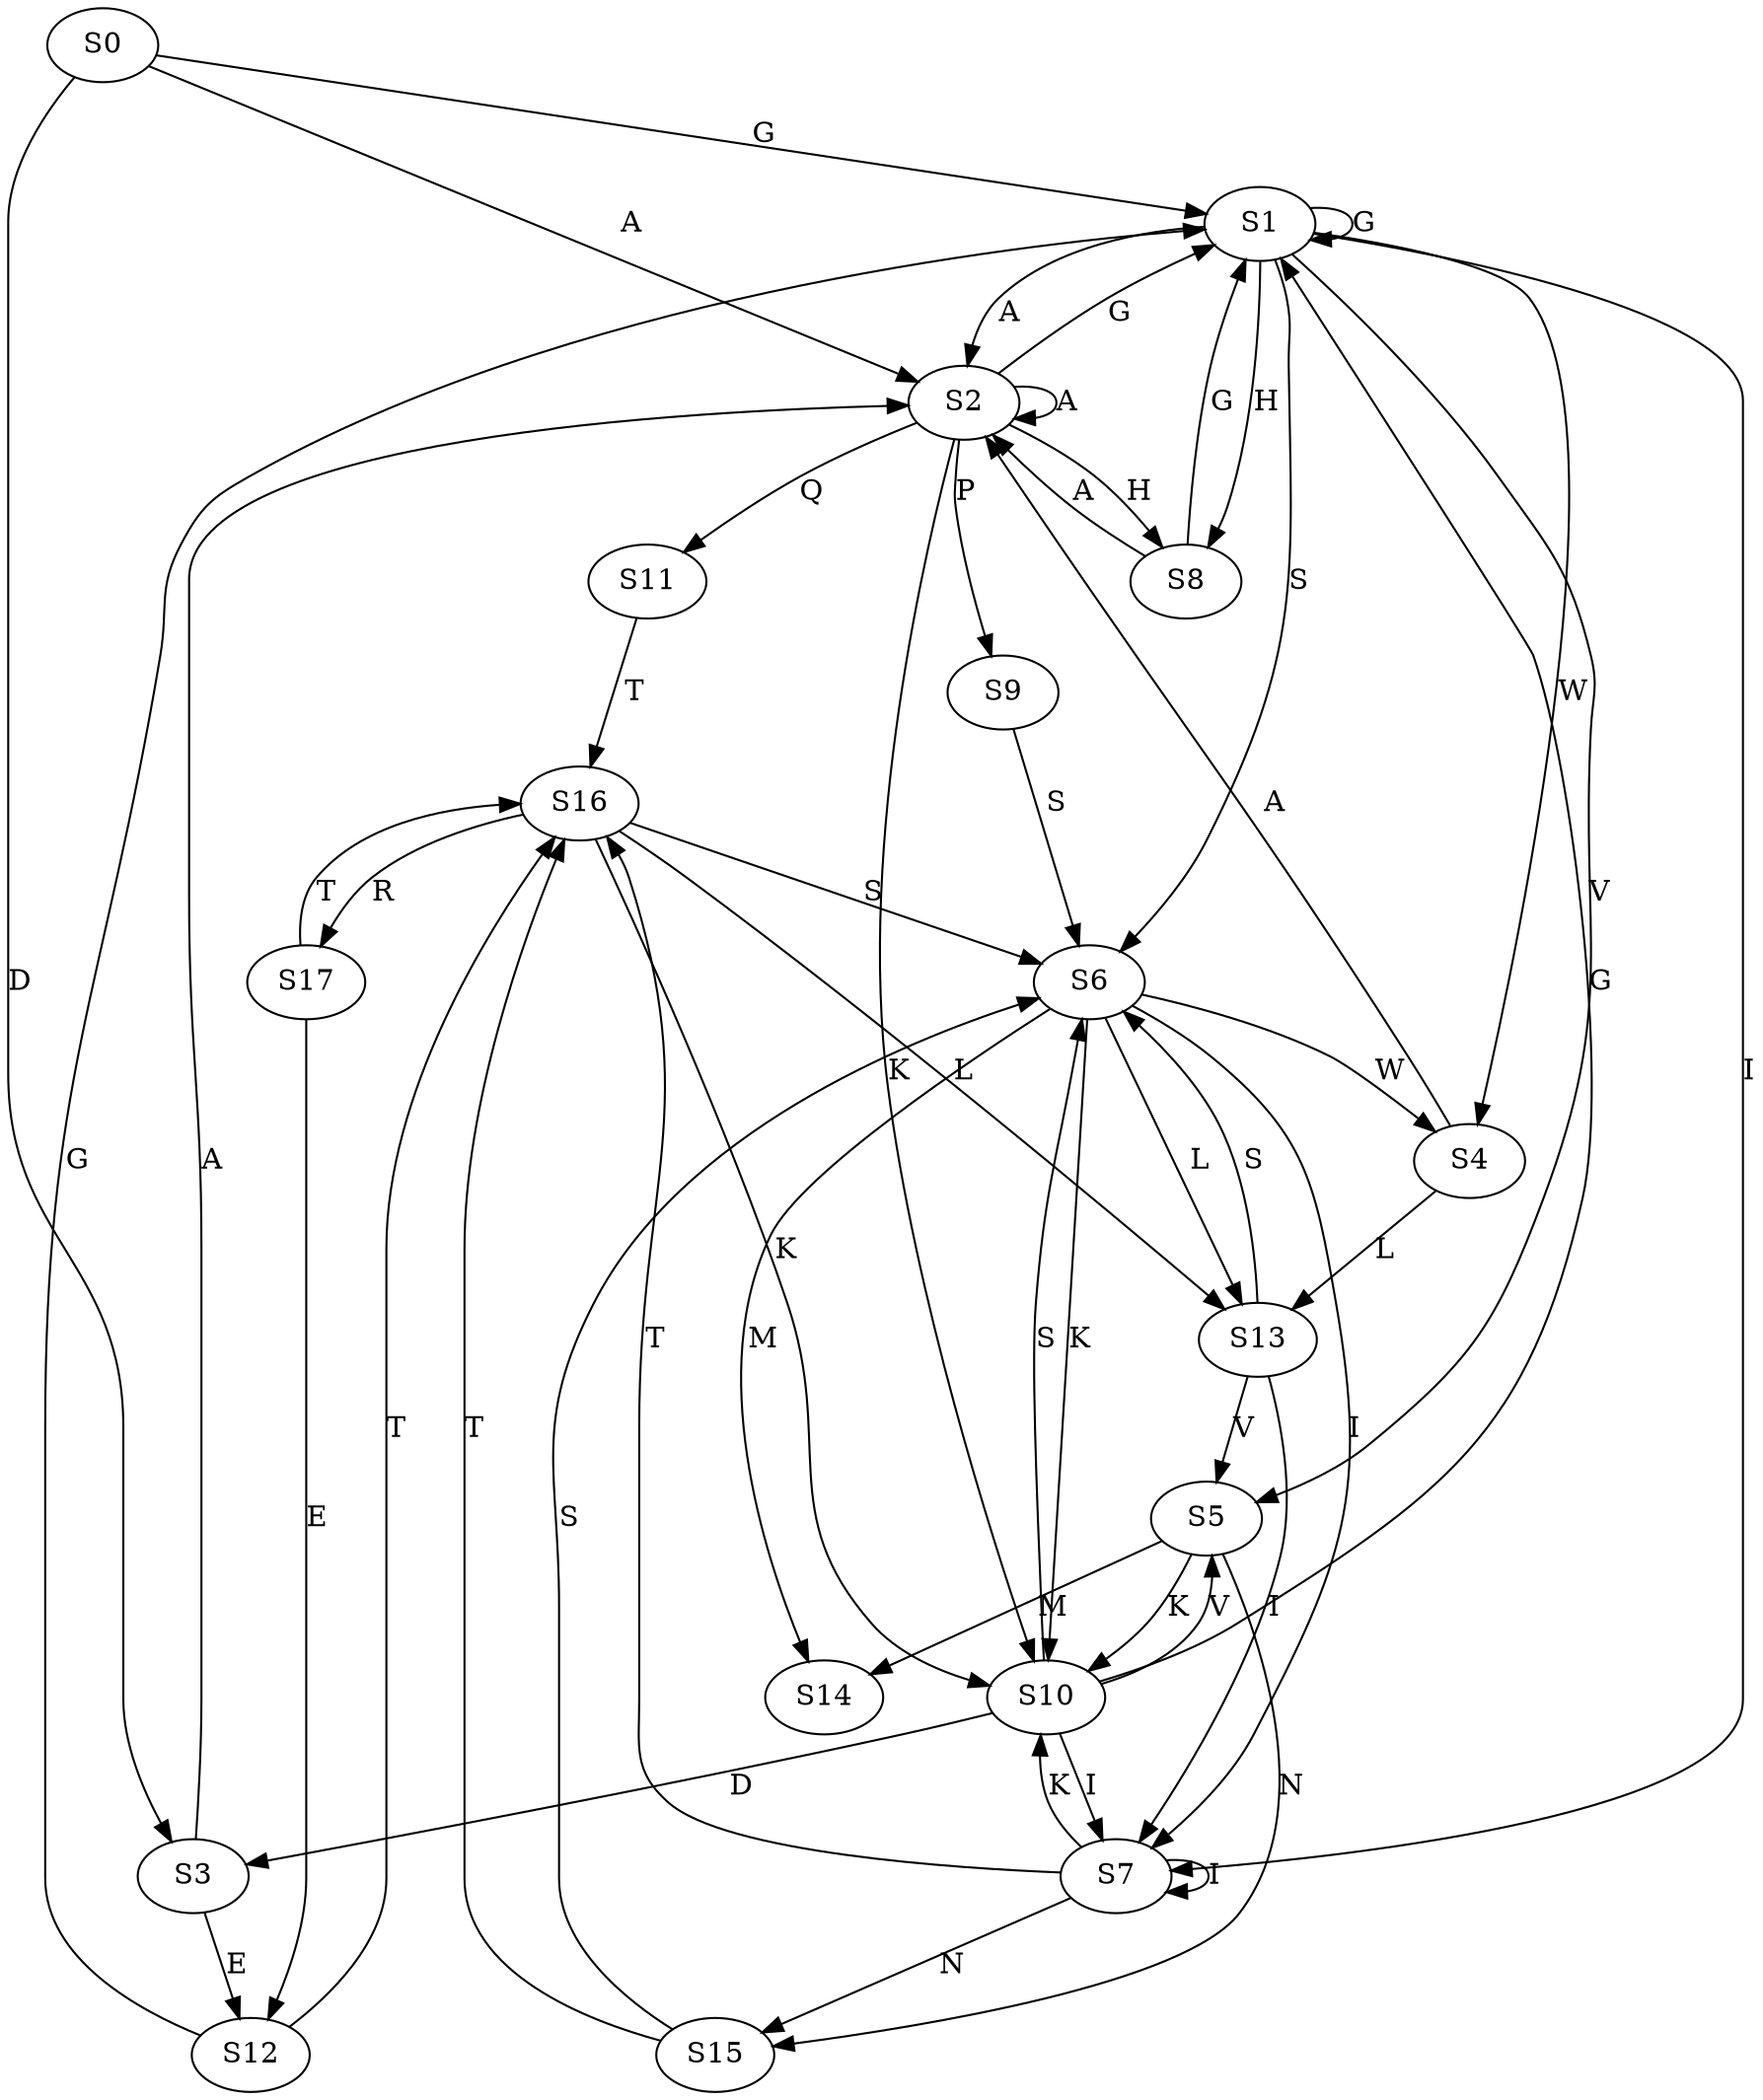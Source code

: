 strict digraph  {
	S0 -> S1 [ label = G ];
	S0 -> S2 [ label = A ];
	S0 -> S3 [ label = D ];
	S1 -> S4 [ label = W ];
	S1 -> S5 [ label = V ];
	S1 -> S2 [ label = A ];
	S1 -> S6 [ label = S ];
	S1 -> S7 [ label = I ];
	S1 -> S1 [ label = G ];
	S1 -> S8 [ label = H ];
	S2 -> S9 [ label = P ];
	S2 -> S10 [ label = K ];
	S2 -> S2 [ label = A ];
	S2 -> S1 [ label = G ];
	S2 -> S8 [ label = H ];
	S2 -> S11 [ label = Q ];
	S3 -> S2 [ label = A ];
	S3 -> S12 [ label = E ];
	S4 -> S2 [ label = A ];
	S4 -> S13 [ label = L ];
	S5 -> S14 [ label = M ];
	S5 -> S15 [ label = N ];
	S5 -> S10 [ label = K ];
	S6 -> S13 [ label = L ];
	S6 -> S10 [ label = K ];
	S6 -> S14 [ label = M ];
	S6 -> S4 [ label = W ];
	S6 -> S7 [ label = I ];
	S7 -> S15 [ label = N ];
	S7 -> S10 [ label = K ];
	S7 -> S16 [ label = T ];
	S7 -> S7 [ label = I ];
	S8 -> S2 [ label = A ];
	S8 -> S1 [ label = G ];
	S9 -> S6 [ label = S ];
	S10 -> S3 [ label = D ];
	S10 -> S5 [ label = V ];
	S10 -> S1 [ label = G ];
	S10 -> S7 [ label = I ];
	S10 -> S6 [ label = S ];
	S11 -> S16 [ label = T ];
	S12 -> S1 [ label = G ];
	S12 -> S16 [ label = T ];
	S13 -> S5 [ label = V ];
	S13 -> S6 [ label = S ];
	S13 -> S7 [ label = I ];
	S15 -> S16 [ label = T ];
	S15 -> S6 [ label = S ];
	S16 -> S10 [ label = K ];
	S16 -> S13 [ label = L ];
	S16 -> S17 [ label = R ];
	S16 -> S6 [ label = S ];
	S17 -> S16 [ label = T ];
	S17 -> S12 [ label = E ];
}
